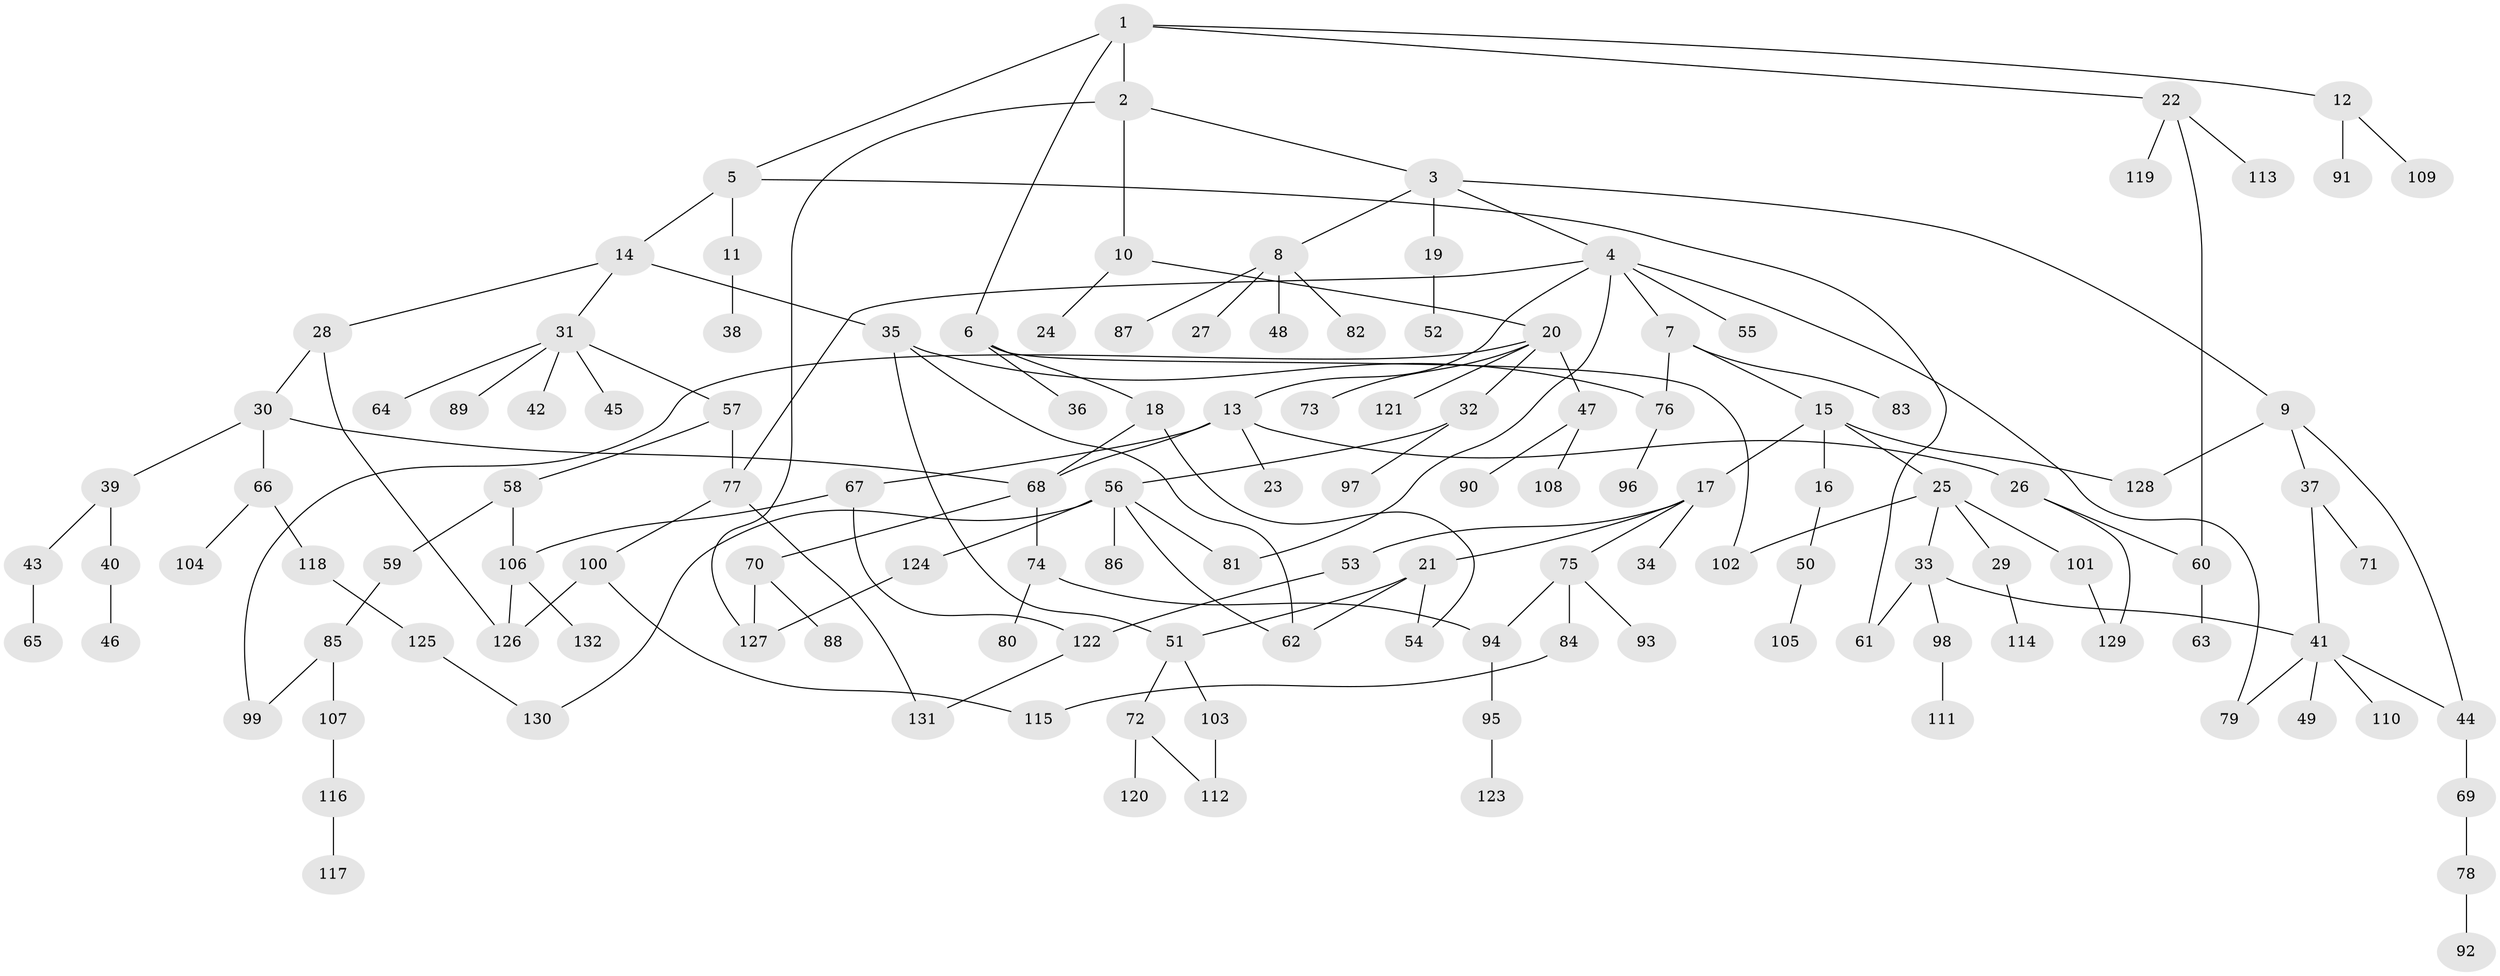 // Generated by graph-tools (version 1.1) at 2025/42/03/09/25 04:42:02]
// undirected, 132 vertices, 160 edges
graph export_dot {
graph [start="1"]
  node [color=gray90,style=filled];
  1;
  2;
  3;
  4;
  5;
  6;
  7;
  8;
  9;
  10;
  11;
  12;
  13;
  14;
  15;
  16;
  17;
  18;
  19;
  20;
  21;
  22;
  23;
  24;
  25;
  26;
  27;
  28;
  29;
  30;
  31;
  32;
  33;
  34;
  35;
  36;
  37;
  38;
  39;
  40;
  41;
  42;
  43;
  44;
  45;
  46;
  47;
  48;
  49;
  50;
  51;
  52;
  53;
  54;
  55;
  56;
  57;
  58;
  59;
  60;
  61;
  62;
  63;
  64;
  65;
  66;
  67;
  68;
  69;
  70;
  71;
  72;
  73;
  74;
  75;
  76;
  77;
  78;
  79;
  80;
  81;
  82;
  83;
  84;
  85;
  86;
  87;
  88;
  89;
  90;
  91;
  92;
  93;
  94;
  95;
  96;
  97;
  98;
  99;
  100;
  101;
  102;
  103;
  104;
  105;
  106;
  107;
  108;
  109;
  110;
  111;
  112;
  113;
  114;
  115;
  116;
  117;
  118;
  119;
  120;
  121;
  122;
  123;
  124;
  125;
  126;
  127;
  128;
  129;
  130;
  131;
  132;
  1 -- 2;
  1 -- 5;
  1 -- 6;
  1 -- 12;
  1 -- 22;
  2 -- 3;
  2 -- 10;
  2 -- 127;
  3 -- 4;
  3 -- 8;
  3 -- 9;
  3 -- 19;
  4 -- 7;
  4 -- 13;
  4 -- 55;
  4 -- 81;
  4 -- 79;
  4 -- 77;
  5 -- 11;
  5 -- 14;
  5 -- 61;
  6 -- 18;
  6 -- 36;
  6 -- 102;
  7 -- 15;
  7 -- 83;
  7 -- 76;
  8 -- 27;
  8 -- 48;
  8 -- 82;
  8 -- 87;
  9 -- 37;
  9 -- 128;
  9 -- 44;
  10 -- 20;
  10 -- 24;
  11 -- 38;
  12 -- 91;
  12 -- 109;
  13 -- 23;
  13 -- 26;
  13 -- 67;
  13 -- 68;
  14 -- 28;
  14 -- 31;
  14 -- 35;
  15 -- 16;
  15 -- 17;
  15 -- 25;
  15 -- 128;
  16 -- 50;
  17 -- 21;
  17 -- 34;
  17 -- 53;
  17 -- 75;
  18 -- 54;
  18 -- 68;
  19 -- 52;
  20 -- 32;
  20 -- 47;
  20 -- 73;
  20 -- 99;
  20 -- 121;
  21 -- 51;
  21 -- 62;
  21 -- 54;
  22 -- 113;
  22 -- 119;
  22 -- 60;
  25 -- 29;
  25 -- 33;
  25 -- 101;
  25 -- 102;
  26 -- 60;
  26 -- 129;
  28 -- 30;
  28 -- 126;
  29 -- 114;
  30 -- 39;
  30 -- 66;
  30 -- 68;
  31 -- 42;
  31 -- 45;
  31 -- 57;
  31 -- 64;
  31 -- 89;
  32 -- 56;
  32 -- 97;
  33 -- 61;
  33 -- 98;
  33 -- 41;
  35 -- 76;
  35 -- 62;
  35 -- 51;
  37 -- 41;
  37 -- 71;
  39 -- 40;
  39 -- 43;
  40 -- 46;
  41 -- 44;
  41 -- 49;
  41 -- 79;
  41 -- 110;
  43 -- 65;
  44 -- 69;
  47 -- 90;
  47 -- 108;
  50 -- 105;
  51 -- 72;
  51 -- 103;
  53 -- 122;
  56 -- 86;
  56 -- 124;
  56 -- 130;
  56 -- 81;
  56 -- 62;
  57 -- 58;
  57 -- 77;
  58 -- 59;
  58 -- 106;
  59 -- 85;
  60 -- 63;
  66 -- 104;
  66 -- 118;
  67 -- 106;
  67 -- 122;
  68 -- 70;
  68 -- 74;
  69 -- 78;
  70 -- 88;
  70 -- 127;
  72 -- 120;
  72 -- 112;
  74 -- 80;
  74 -- 94;
  75 -- 84;
  75 -- 93;
  75 -- 94;
  76 -- 96;
  77 -- 100;
  77 -- 131;
  78 -- 92;
  84 -- 115;
  85 -- 107;
  85 -- 99;
  94 -- 95;
  95 -- 123;
  98 -- 111;
  100 -- 115;
  100 -- 126;
  101 -- 129;
  103 -- 112;
  106 -- 126;
  106 -- 132;
  107 -- 116;
  116 -- 117;
  118 -- 125;
  122 -- 131;
  124 -- 127;
  125 -- 130;
}
